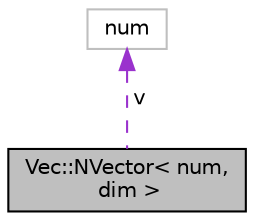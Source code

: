 digraph "Vec::NVector&lt; num, dim &gt;"
{
 // INTERACTIVE_SVG=YES
  edge [fontname="Helvetica",fontsize="10",labelfontname="Helvetica",labelfontsize="10"];
  node [fontname="Helvetica",fontsize="10",shape=record];
  Node1 [label="Vec::NVector\< num,\l dim \>",height=0.2,width=0.4,color="black", fillcolor="grey75", style="filled", fontcolor="black"];
  Node2 -> Node1 [dir="back",color="darkorchid3",fontsize="10",style="dashed",label=" v" ,fontname="Helvetica"];
  Node2 [label="num",height=0.2,width=0.4,color="grey75", fillcolor="white", style="filled"];
}
